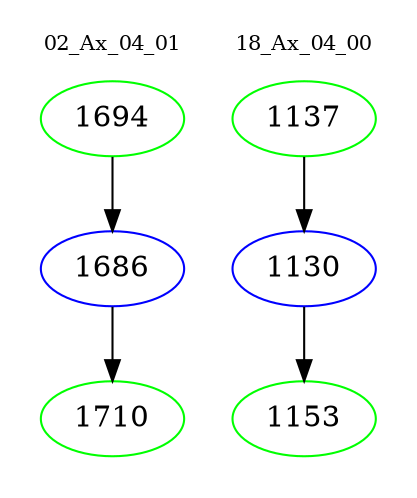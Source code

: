 digraph{
subgraph cluster_0 {
color = white
label = "02_Ax_04_01";
fontsize=10;
T0_1694 [label="1694", color="green"]
T0_1694 -> T0_1686 [color="black"]
T0_1686 [label="1686", color="blue"]
T0_1686 -> T0_1710 [color="black"]
T0_1710 [label="1710", color="green"]
}
subgraph cluster_1 {
color = white
label = "18_Ax_04_00";
fontsize=10;
T1_1137 [label="1137", color="green"]
T1_1137 -> T1_1130 [color="black"]
T1_1130 [label="1130", color="blue"]
T1_1130 -> T1_1153 [color="black"]
T1_1153 [label="1153", color="green"]
}
}
